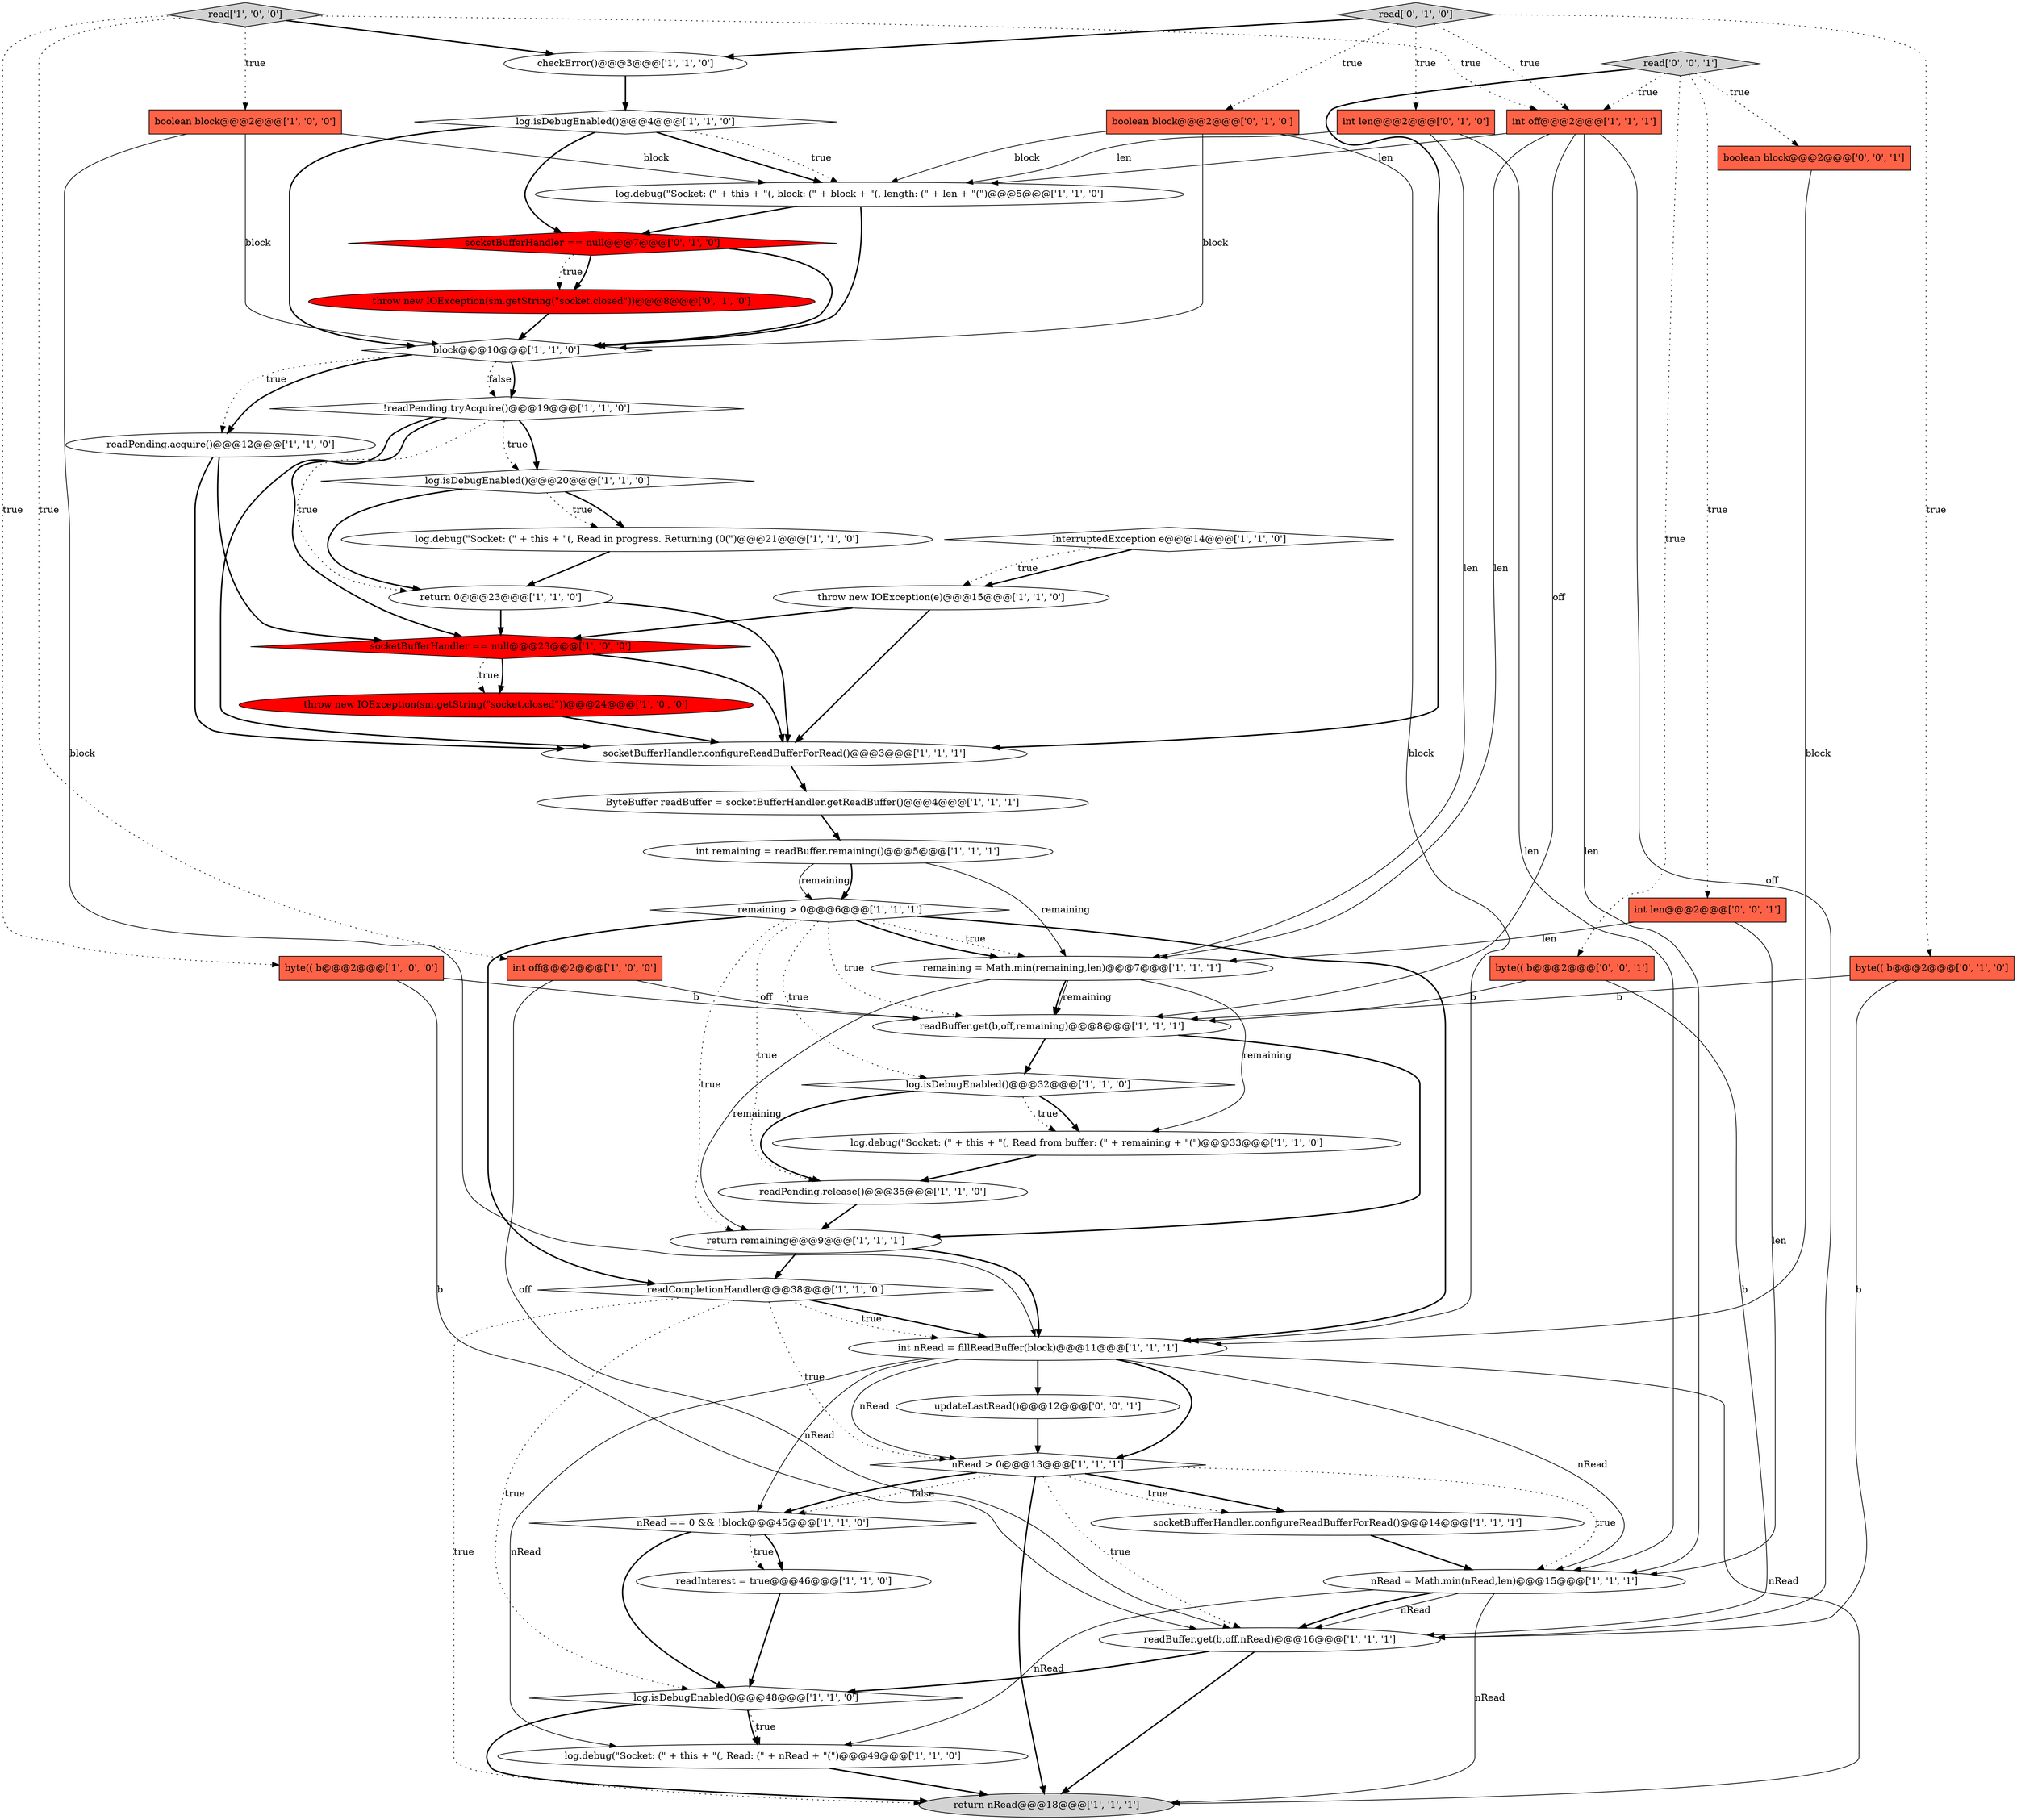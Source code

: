 digraph {
15 [style = filled, label = "return 0@@@23@@@['1', '1', '0']", fillcolor = white, shape = ellipse image = "AAA0AAABBB1BBB"];
16 [style = filled, label = "ByteBuffer readBuffer = socketBufferHandler.getReadBuffer()@@@4@@@['1', '1', '1']", fillcolor = white, shape = ellipse image = "AAA0AAABBB1BBB"];
6 [style = filled, label = "int remaining = readBuffer.remaining()@@@5@@@['1', '1', '1']", fillcolor = white, shape = ellipse image = "AAA0AAABBB1BBB"];
40 [style = filled, label = "socketBufferHandler == null@@@7@@@['0', '1', '0']", fillcolor = red, shape = diamond image = "AAA1AAABBB2BBB"];
26 [style = filled, label = "socketBufferHandler.configureReadBufferForRead()@@@3@@@['1', '1', '1']", fillcolor = white, shape = ellipse image = "AAA0AAABBB1BBB"];
11 [style = filled, label = "readInterest = true@@@46@@@['1', '1', '0']", fillcolor = white, shape = ellipse image = "AAA0AAABBB1BBB"];
22 [style = filled, label = "readBuffer.get(b,off,remaining)@@@8@@@['1', '1', '1']", fillcolor = white, shape = ellipse image = "AAA0AAABBB1BBB"];
4 [style = filled, label = "log.isDebugEnabled()@@@20@@@['1', '1', '0']", fillcolor = white, shape = diamond image = "AAA0AAABBB1BBB"];
39 [style = filled, label = "byte(( b@@@2@@@['0', '1', '0']", fillcolor = tomato, shape = box image = "AAA0AAABBB2BBB"];
49 [style = filled, label = "updateLastRead()@@@12@@@['0', '0', '1']", fillcolor = white, shape = ellipse image = "AAA0AAABBB3BBB"];
33 [style = filled, label = "return remaining@@@9@@@['1', '1', '1']", fillcolor = white, shape = ellipse image = "AAA0AAABBB1BBB"];
19 [style = filled, label = "!readPending.tryAcquire()@@@19@@@['1', '1', '0']", fillcolor = white, shape = diamond image = "AAA0AAABBB1BBB"];
46 [style = filled, label = "boolean block@@@2@@@['0', '0', '1']", fillcolor = tomato, shape = box image = "AAA0AAABBB3BBB"];
17 [style = filled, label = "byte(( b@@@2@@@['1', '0', '0']", fillcolor = tomato, shape = box image = "AAA0AAABBB1BBB"];
36 [style = filled, label = "log.isDebugEnabled()@@@48@@@['1', '1', '0']", fillcolor = white, shape = diamond image = "AAA0AAABBB1BBB"];
42 [style = filled, label = "int len@@@2@@@['0', '1', '0']", fillcolor = tomato, shape = box image = "AAA0AAABBB2BBB"];
9 [style = filled, label = "throw new IOException(sm.getString(\"socket.closed\"))@@@24@@@['1', '0', '0']", fillcolor = red, shape = ellipse image = "AAA1AAABBB1BBB"];
37 [style = filled, label = "throw new IOException(e)@@@15@@@['1', '1', '0']", fillcolor = white, shape = ellipse image = "AAA0AAABBB1BBB"];
21 [style = filled, label = "readBuffer.get(b,off,nRead)@@@16@@@['1', '1', '1']", fillcolor = white, shape = ellipse image = "AAA0AAABBB1BBB"];
8 [style = filled, label = "socketBufferHandler.configureReadBufferForRead()@@@14@@@['1', '1', '1']", fillcolor = white, shape = ellipse image = "AAA0AAABBB1BBB"];
43 [style = filled, label = "throw new IOException(sm.getString(\"socket.closed\"))@@@8@@@['0', '1', '0']", fillcolor = red, shape = ellipse image = "AAA1AAABBB2BBB"];
44 [style = filled, label = "read['0', '1', '0']", fillcolor = lightgray, shape = diamond image = "AAA0AAABBB2BBB"];
10 [style = filled, label = "boolean block@@@2@@@['1', '0', '0']", fillcolor = tomato, shape = box image = "AAA0AAABBB1BBB"];
13 [style = filled, label = "remaining > 0@@@6@@@['1', '1', '1']", fillcolor = white, shape = diamond image = "AAA0AAABBB1BBB"];
31 [style = filled, label = "log.isDebugEnabled()@@@4@@@['1', '1', '0']", fillcolor = white, shape = diamond image = "AAA0AAABBB1BBB"];
20 [style = filled, label = "log.isDebugEnabled()@@@32@@@['1', '1', '0']", fillcolor = white, shape = diamond image = "AAA0AAABBB1BBB"];
29 [style = filled, label = "log.debug(\"Socket: (\" + this + \"(, block: (\" + block + \"(, length: (\" + len + \"(\")@@@5@@@['1', '1', '0']", fillcolor = white, shape = ellipse image = "AAA0AAABBB1BBB"];
45 [style = filled, label = "read['0', '0', '1']", fillcolor = lightgray, shape = diamond image = "AAA0AAABBB3BBB"];
25 [style = filled, label = "InterruptedException e@@@14@@@['1', '1', '0']", fillcolor = white, shape = diamond image = "AAA0AAABBB1BBB"];
48 [style = filled, label = "byte(( b@@@2@@@['0', '0', '1']", fillcolor = tomato, shape = box image = "AAA0AAABBB3BBB"];
5 [style = filled, label = "log.debug(\"Socket: (\" + this + \"(, Read in progress. Returning (0(\")@@@21@@@['1', '1', '0']", fillcolor = white, shape = ellipse image = "AAA0AAABBB1BBB"];
14 [style = filled, label = "checkError()@@@3@@@['1', '1', '0']", fillcolor = white, shape = ellipse image = "AAA0AAABBB1BBB"];
12 [style = filled, label = "return nRead@@@18@@@['1', '1', '1']", fillcolor = lightgray, shape = ellipse image = "AAA0AAABBB1BBB"];
7 [style = filled, label = "nRead > 0@@@13@@@['1', '1', '1']", fillcolor = white, shape = diamond image = "AAA0AAABBB1BBB"];
27 [style = filled, label = "block@@@10@@@['1', '1', '0']", fillcolor = white, shape = diamond image = "AAA0AAABBB1BBB"];
1 [style = filled, label = "readPending.release()@@@35@@@['1', '1', '0']", fillcolor = white, shape = ellipse image = "AAA0AAABBB1BBB"];
32 [style = filled, label = "socketBufferHandler == null@@@23@@@['1', '0', '0']", fillcolor = red, shape = diamond image = "AAA1AAABBB1BBB"];
47 [style = filled, label = "int len@@@2@@@['0', '0', '1']", fillcolor = tomato, shape = box image = "AAA0AAABBB3BBB"];
23 [style = filled, label = "log.debug(\"Socket: (\" + this + \"(, Read: (\" + nRead + \"(\")@@@49@@@['1', '1', '0']", fillcolor = white, shape = ellipse image = "AAA0AAABBB1BBB"];
35 [style = filled, label = "int off@@@2@@@['1', '1', '1']", fillcolor = tomato, shape = box image = "AAA0AAABBB1BBB"];
2 [style = filled, label = "read['1', '0', '0']", fillcolor = lightgray, shape = diamond image = "AAA0AAABBB1BBB"];
28 [style = filled, label = "nRead == 0 && !block@@@45@@@['1', '1', '0']", fillcolor = white, shape = diamond image = "AAA0AAABBB1BBB"];
34 [style = filled, label = "readPending.acquire()@@@12@@@['1', '1', '0']", fillcolor = white, shape = ellipse image = "AAA0AAABBB1BBB"];
30 [style = filled, label = "remaining = Math.min(remaining,len)@@@7@@@['1', '1', '1']", fillcolor = white, shape = ellipse image = "AAA0AAABBB1BBB"];
38 [style = filled, label = "nRead = Math.min(nRead,len)@@@15@@@['1', '1', '1']", fillcolor = white, shape = ellipse image = "AAA0AAABBB1BBB"];
18 [style = filled, label = "log.debug(\"Socket: (\" + this + \"(, Read from buffer: (\" + remaining + \"(\")@@@33@@@['1', '1', '0']", fillcolor = white, shape = ellipse image = "AAA0AAABBB1BBB"];
41 [style = filled, label = "boolean block@@@2@@@['0', '1', '0']", fillcolor = tomato, shape = box image = "AAA0AAABBB2BBB"];
3 [style = filled, label = "readCompletionHandler@@@38@@@['1', '1', '0']", fillcolor = white, shape = diamond image = "AAA0AAABBB1BBB"];
24 [style = filled, label = "int nRead = fillReadBuffer(block)@@@11@@@['1', '1', '1']", fillcolor = white, shape = ellipse image = "AAA0AAABBB1BBB"];
0 [style = filled, label = "int off@@@2@@@['1', '0', '0']", fillcolor = tomato, shape = box image = "AAA0AAABBB1BBB"];
28->11 [style = dotted, label="true"];
7->28 [style = dotted, label="false"];
3->24 [style = bold, label=""];
42->30 [style = solid, label="len"];
13->20 [style = dotted, label="true"];
10->27 [style = solid, label="block"];
4->15 [style = bold, label=""];
5->15 [style = bold, label=""];
38->23 [style = solid, label="nRead"];
36->12 [style = bold, label=""];
48->21 [style = solid, label="b"];
7->8 [style = bold, label=""];
40->43 [style = dotted, label="true"];
11->36 [style = bold, label=""];
9->26 [style = bold, label=""];
1->33 [style = bold, label=""];
24->49 [style = bold, label=""];
24->38 [style = solid, label="nRead"];
21->36 [style = bold, label=""];
34->26 [style = bold, label=""];
30->22 [style = solid, label="remaining"];
41->24 [style = solid, label="block"];
2->14 [style = bold, label=""];
20->18 [style = dotted, label="true"];
37->32 [style = bold, label=""];
31->40 [style = bold, label=""];
34->32 [style = bold, label=""];
23->12 [style = bold, label=""];
27->19 [style = bold, label=""];
2->10 [style = dotted, label="true"];
22->33 [style = bold, label=""];
6->30 [style = solid, label="remaining"];
17->22 [style = solid, label="b"];
3->7 [style = dotted, label="true"];
2->0 [style = dotted, label="true"];
28->36 [style = bold, label=""];
33->3 [style = bold, label=""];
37->26 [style = bold, label=""];
24->12 [style = solid, label="nRead"];
24->28 [style = solid, label="nRead"];
30->33 [style = solid, label="remaining"];
16->6 [style = bold, label=""];
39->21 [style = solid, label="b"];
31->29 [style = bold, label=""];
47->30 [style = solid, label="len"];
6->13 [style = solid, label="remaining"];
32->26 [style = bold, label=""];
8->38 [style = bold, label=""];
44->35 [style = dotted, label="true"];
20->18 [style = bold, label=""];
26->16 [style = bold, label=""];
29->27 [style = bold, label=""];
45->48 [style = dotted, label="true"];
38->21 [style = solid, label="nRead"];
13->22 [style = dotted, label="true"];
31->27 [style = bold, label=""];
22->20 [style = bold, label=""];
18->1 [style = bold, label=""];
25->37 [style = bold, label=""];
19->4 [style = dotted, label="true"];
44->42 [style = dotted, label="true"];
19->26 [style = bold, label=""];
43->27 [style = bold, label=""];
35->38 [style = solid, label="len"];
35->22 [style = solid, label="off"];
29->40 [style = bold, label=""];
30->18 [style = solid, label="remaining"];
31->29 [style = dotted, label="true"];
24->7 [style = bold, label=""];
7->8 [style = dotted, label="true"];
7->21 [style = dotted, label="true"];
10->29 [style = solid, label="block"];
4->5 [style = dotted, label="true"];
13->24 [style = bold, label=""];
45->46 [style = dotted, label="true"];
10->24 [style = solid, label="block"];
44->39 [style = dotted, label="true"];
42->38 [style = solid, label="len"];
35->29 [style = solid, label="len"];
20->1 [style = bold, label=""];
44->14 [style = bold, label=""];
19->15 [style = dotted, label="true"];
46->24 [style = solid, label="block"];
3->24 [style = dotted, label="true"];
24->23 [style = solid, label="nRead"];
21->12 [style = bold, label=""];
17->21 [style = solid, label="b"];
32->9 [style = bold, label=""];
48->22 [style = solid, label="b"];
27->34 [style = bold, label=""];
19->32 [style = bold, label=""];
13->30 [style = dotted, label="true"];
13->33 [style = dotted, label="true"];
7->28 [style = bold, label=""];
40->27 [style = bold, label=""];
33->24 [style = bold, label=""];
35->21 [style = solid, label="off"];
47->38 [style = solid, label="len"];
6->13 [style = bold, label=""];
14->31 [style = bold, label=""];
49->7 [style = bold, label=""];
2->35 [style = dotted, label="true"];
40->43 [style = bold, label=""];
36->23 [style = dotted, label="true"];
4->5 [style = bold, label=""];
45->47 [style = dotted, label="true"];
25->37 [style = dotted, label="true"];
27->19 [style = dotted, label="false"];
30->22 [style = bold, label=""];
38->12 [style = solid, label="nRead"];
7->12 [style = bold, label=""];
27->34 [style = dotted, label="true"];
3->36 [style = dotted, label="true"];
32->9 [style = dotted, label="true"];
39->22 [style = solid, label="b"];
41->27 [style = solid, label="block"];
28->11 [style = bold, label=""];
2->17 [style = dotted, label="true"];
13->30 [style = bold, label=""];
7->38 [style = dotted, label="true"];
15->26 [style = bold, label=""];
13->1 [style = dotted, label="true"];
0->21 [style = solid, label="off"];
36->23 [style = bold, label=""];
13->3 [style = bold, label=""];
0->22 [style = solid, label="off"];
24->7 [style = solid, label="nRead"];
41->29 [style = solid, label="block"];
35->30 [style = solid, label="len"];
3->12 [style = dotted, label="true"];
45->35 [style = dotted, label="true"];
38->21 [style = bold, label=""];
45->26 [style = bold, label=""];
19->4 [style = bold, label=""];
15->32 [style = bold, label=""];
42->29 [style = solid, label="len"];
44->41 [style = dotted, label="true"];
}
